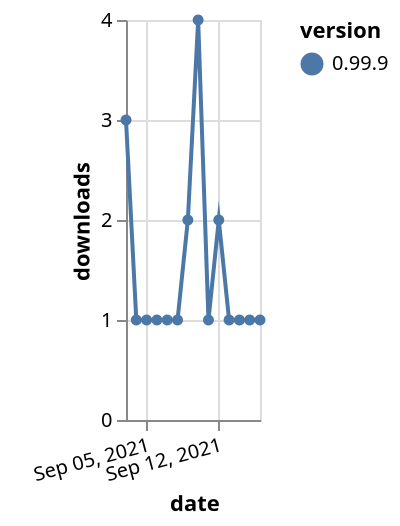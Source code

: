 {"$schema": "https://vega.github.io/schema/vega-lite/v5.json", "description": "A simple bar chart with embedded data.", "data": {"values": [{"date": "2021-09-03", "total": 244, "delta": 3, "version": "0.99.9"}, {"date": "2021-09-04", "total": 245, "delta": 1, "version": "0.99.9"}, {"date": "2021-09-05", "total": 246, "delta": 1, "version": "0.99.9"}, {"date": "2021-09-06", "total": 247, "delta": 1, "version": "0.99.9"}, {"date": "2021-09-07", "total": 248, "delta": 1, "version": "0.99.9"}, {"date": "2021-09-08", "total": 249, "delta": 1, "version": "0.99.9"}, {"date": "2021-09-09", "total": 251, "delta": 2, "version": "0.99.9"}, {"date": "2021-09-10", "total": 255, "delta": 4, "version": "0.99.9"}, {"date": "2021-09-11", "total": 256, "delta": 1, "version": "0.99.9"}, {"date": "2021-09-12", "total": 258, "delta": 2, "version": "0.99.9"}, {"date": "2021-09-13", "total": 259, "delta": 1, "version": "0.99.9"}, {"date": "2021-09-14", "total": 260, "delta": 1, "version": "0.99.9"}, {"date": "2021-09-15", "total": 261, "delta": 1, "version": "0.99.9"}, {"date": "2021-09-16", "total": 262, "delta": 1, "version": "0.99.9"}]}, "width": "container", "mark": {"type": "line", "point": {"filled": true}}, "encoding": {"x": {"field": "date", "type": "temporal", "timeUnit": "yearmonthdate", "title": "date", "axis": {"labelAngle": -15}}, "y": {"field": "delta", "type": "quantitative", "title": "downloads"}, "color": {"field": "version", "type": "nominal"}, "tooltip": {"field": "delta"}}}